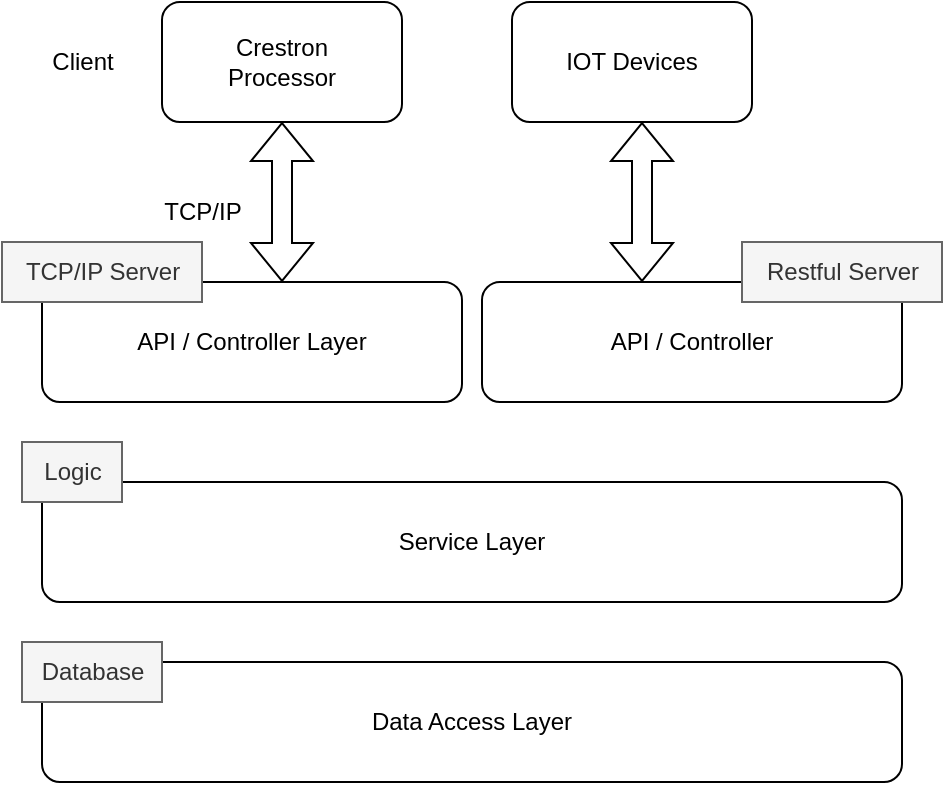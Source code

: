 <mxfile version="20.5.1" type="github">
  <diagram id="jRbJIFNN5RRz2F9CS1gQ" name="Page-1">
    <mxGraphModel dx="1072" dy="736" grid="1" gridSize="10" guides="1" tooltips="1" connect="1" arrows="1" fold="1" page="1" pageScale="1" pageWidth="827" pageHeight="1169" math="0" shadow="0">
      <root>
        <mxCell id="0" />
        <mxCell id="1" parent="0" />
        <mxCell id="n9khiCdqI2X91COOHRAN-1" value="Crestron&lt;br&gt;Processor" style="rounded=1;whiteSpace=wrap;html=1;" vertex="1" parent="1">
          <mxGeometry x="280" y="60" width="120" height="60" as="geometry" />
        </mxCell>
        <mxCell id="n9khiCdqI2X91COOHRAN-2" value="IOT Devices" style="rounded=1;whiteSpace=wrap;html=1;" vertex="1" parent="1">
          <mxGeometry x="455" y="60" width="120" height="60" as="geometry" />
        </mxCell>
        <mxCell id="n9khiCdqI2X91COOHRAN-3" value="API / Controller&amp;nbsp;Layer" style="rounded=1;whiteSpace=wrap;html=1;" vertex="1" parent="1">
          <mxGeometry x="220" y="200" width="210" height="60" as="geometry" />
        </mxCell>
        <mxCell id="n9khiCdqI2X91COOHRAN-4" value="" style="shape=flexArrow;endArrow=classic;startArrow=classic;html=1;rounded=0;entryX=0.5;entryY=1;entryDx=0;entryDy=0;" edge="1" parent="1" target="n9khiCdqI2X91COOHRAN-1">
          <mxGeometry width="100" height="100" relative="1" as="geometry">
            <mxPoint x="340" y="200" as="sourcePoint" />
            <mxPoint x="460" y="340" as="targetPoint" />
          </mxGeometry>
        </mxCell>
        <mxCell id="n9khiCdqI2X91COOHRAN-5" value="TCP/IP" style="text;html=1;resizable=0;autosize=1;align=center;verticalAlign=middle;points=[];fillColor=none;strokeColor=none;rounded=0;" vertex="1" parent="1">
          <mxGeometry x="270" y="150" width="60" height="30" as="geometry" />
        </mxCell>
        <mxCell id="n9khiCdqI2X91COOHRAN-7" value="Service Layer" style="rounded=1;whiteSpace=wrap;html=1;" vertex="1" parent="1">
          <mxGeometry x="220" y="300" width="430" height="60" as="geometry" />
        </mxCell>
        <mxCell id="n9khiCdqI2X91COOHRAN-8" value="API / Controller" style="rounded=1;whiteSpace=wrap;html=1;" vertex="1" parent="1">
          <mxGeometry x="440" y="200" width="210" height="60" as="geometry" />
        </mxCell>
        <mxCell id="n9khiCdqI2X91COOHRAN-9" value="" style="shape=flexArrow;endArrow=classic;startArrow=classic;html=1;rounded=0;entryX=0.5;entryY=1;entryDx=0;entryDy=0;" edge="1" parent="1">
          <mxGeometry width="100" height="100" relative="1" as="geometry">
            <mxPoint x="520" y="200" as="sourcePoint" />
            <mxPoint x="520" y="120" as="targetPoint" />
          </mxGeometry>
        </mxCell>
        <mxCell id="n9khiCdqI2X91COOHRAN-10" value="Client" style="text;html=1;resizable=0;autosize=1;align=center;verticalAlign=middle;points=[];fillColor=none;strokeColor=none;rounded=0;" vertex="1" parent="1">
          <mxGeometry x="215" y="75" width="50" height="30" as="geometry" />
        </mxCell>
        <mxCell id="n9khiCdqI2X91COOHRAN-11" value="TCP/IP Server" style="text;html=1;resizable=0;autosize=1;align=center;verticalAlign=middle;points=[];rounded=0;fillColor=#f5f5f5;fontColor=#333333;strokeColor=#666666;" vertex="1" parent="1">
          <mxGeometry x="200" y="180" width="100" height="30" as="geometry" />
        </mxCell>
        <mxCell id="n9khiCdqI2X91COOHRAN-13" value="Data Access Layer" style="rounded=1;whiteSpace=wrap;html=1;" vertex="1" parent="1">
          <mxGeometry x="220" y="390" width="430" height="60" as="geometry" />
        </mxCell>
        <mxCell id="n9khiCdqI2X91COOHRAN-14" value="Restful Server" style="text;html=1;resizable=0;autosize=1;align=center;verticalAlign=middle;points=[];rounded=0;fillColor=#f5f5f5;fontColor=#333333;strokeColor=#666666;" vertex="1" parent="1">
          <mxGeometry x="570" y="180" width="100" height="30" as="geometry" />
        </mxCell>
        <mxCell id="n9khiCdqI2X91COOHRAN-15" value="Logic" style="text;html=1;resizable=0;autosize=1;align=center;verticalAlign=middle;points=[];rounded=0;fillColor=#f5f5f5;fontColor=#333333;strokeColor=#666666;" vertex="1" parent="1">
          <mxGeometry x="210" y="280" width="50" height="30" as="geometry" />
        </mxCell>
        <mxCell id="n9khiCdqI2X91COOHRAN-16" value="Database" style="text;html=1;resizable=0;autosize=1;align=center;verticalAlign=middle;points=[];rounded=0;fillColor=#f5f5f5;fontColor=#333333;strokeColor=#666666;" vertex="1" parent="1">
          <mxGeometry x="210" y="380" width="70" height="30" as="geometry" />
        </mxCell>
      </root>
    </mxGraphModel>
  </diagram>
</mxfile>
